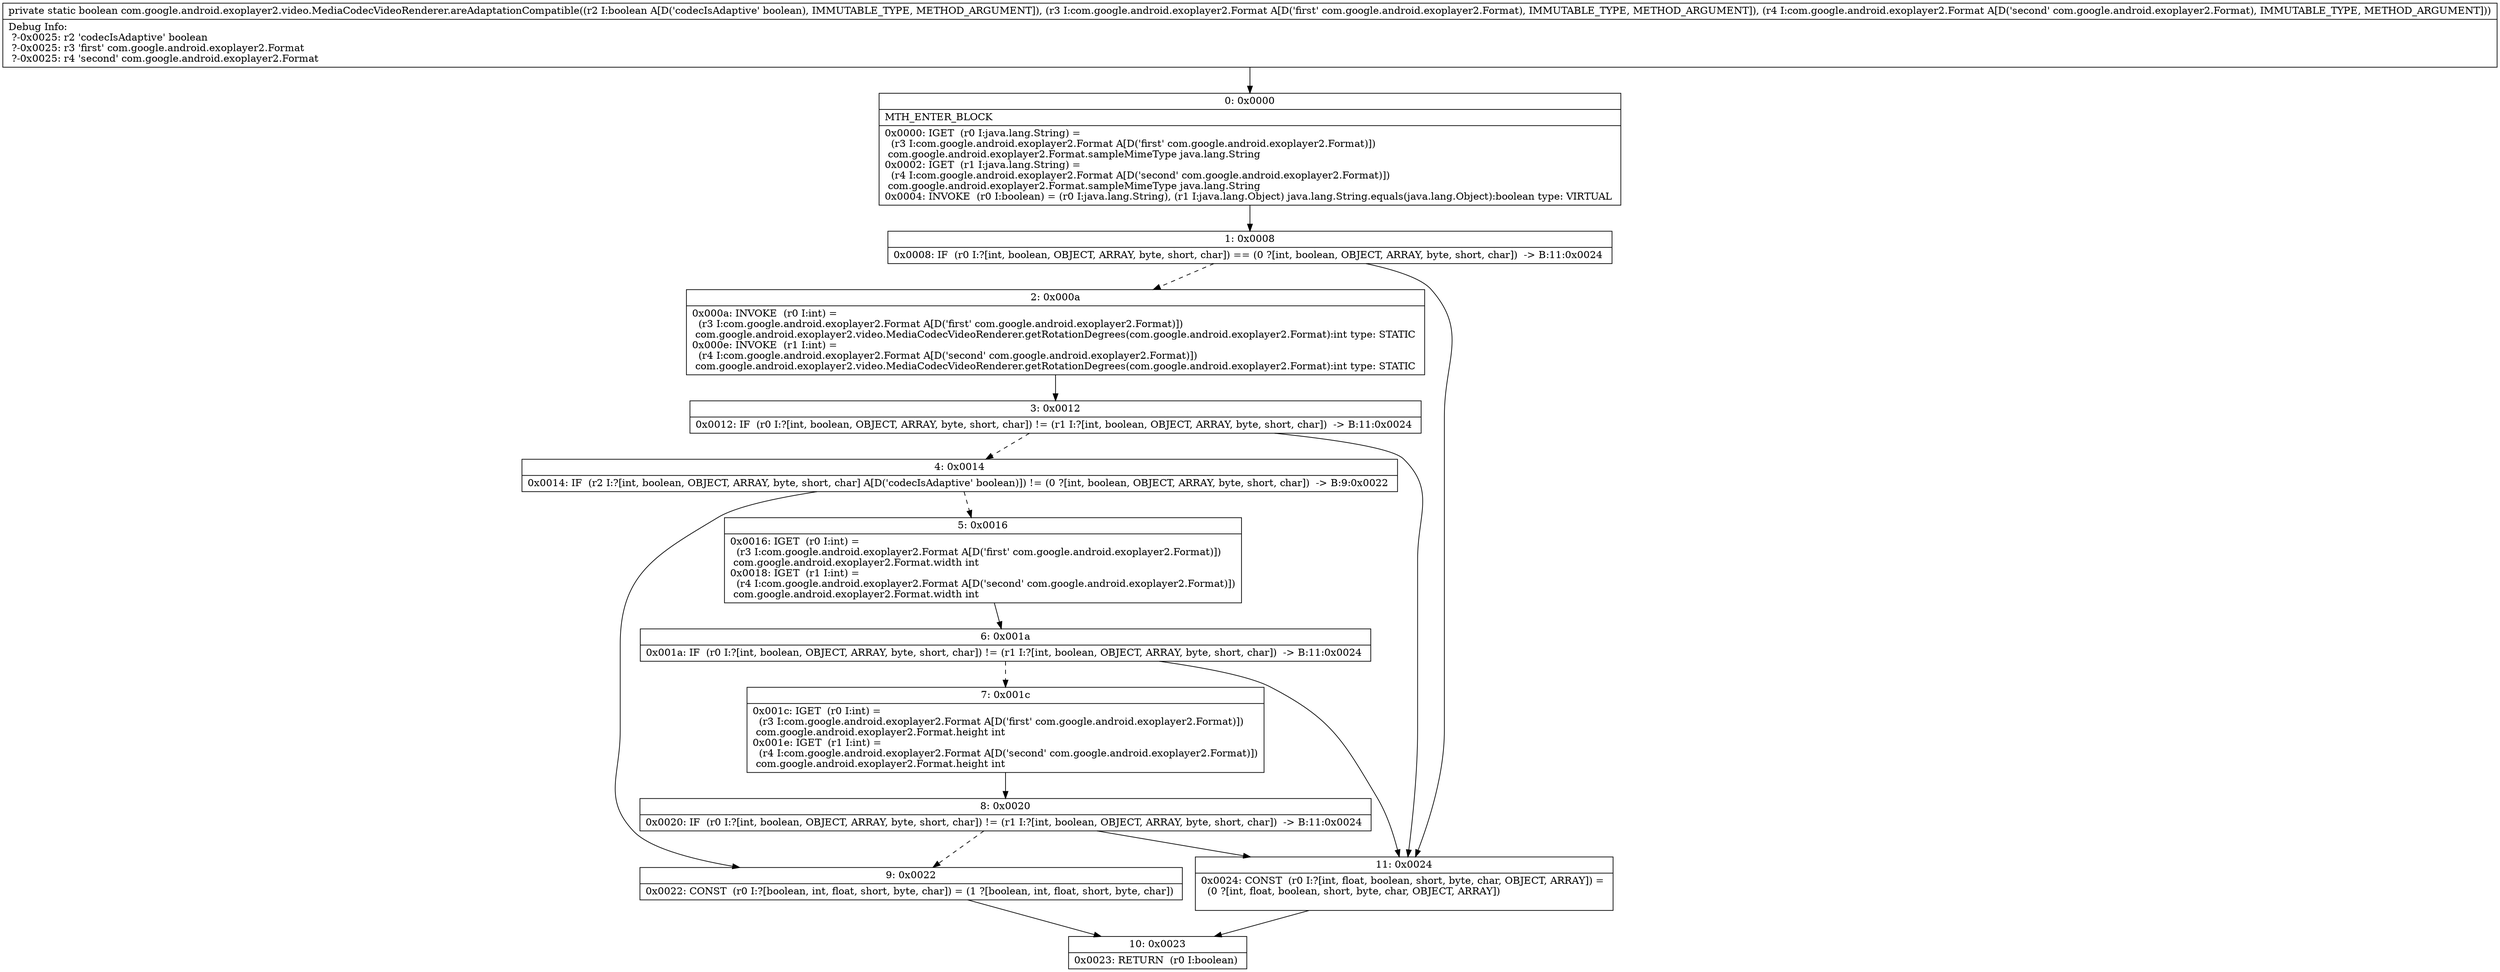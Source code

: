 digraph "CFG forcom.google.android.exoplayer2.video.MediaCodecVideoRenderer.areAdaptationCompatible(ZLcom\/google\/android\/exoplayer2\/Format;Lcom\/google\/android\/exoplayer2\/Format;)Z" {
Node_0 [shape=record,label="{0\:\ 0x0000|MTH_ENTER_BLOCK\l|0x0000: IGET  (r0 I:java.lang.String) = \l  (r3 I:com.google.android.exoplayer2.Format A[D('first' com.google.android.exoplayer2.Format)])\l com.google.android.exoplayer2.Format.sampleMimeType java.lang.String \l0x0002: IGET  (r1 I:java.lang.String) = \l  (r4 I:com.google.android.exoplayer2.Format A[D('second' com.google.android.exoplayer2.Format)])\l com.google.android.exoplayer2.Format.sampleMimeType java.lang.String \l0x0004: INVOKE  (r0 I:boolean) = (r0 I:java.lang.String), (r1 I:java.lang.Object) java.lang.String.equals(java.lang.Object):boolean type: VIRTUAL \l}"];
Node_1 [shape=record,label="{1\:\ 0x0008|0x0008: IF  (r0 I:?[int, boolean, OBJECT, ARRAY, byte, short, char]) == (0 ?[int, boolean, OBJECT, ARRAY, byte, short, char])  \-\> B:11:0x0024 \l}"];
Node_2 [shape=record,label="{2\:\ 0x000a|0x000a: INVOKE  (r0 I:int) = \l  (r3 I:com.google.android.exoplayer2.Format A[D('first' com.google.android.exoplayer2.Format)])\l com.google.android.exoplayer2.video.MediaCodecVideoRenderer.getRotationDegrees(com.google.android.exoplayer2.Format):int type: STATIC \l0x000e: INVOKE  (r1 I:int) = \l  (r4 I:com.google.android.exoplayer2.Format A[D('second' com.google.android.exoplayer2.Format)])\l com.google.android.exoplayer2.video.MediaCodecVideoRenderer.getRotationDegrees(com.google.android.exoplayer2.Format):int type: STATIC \l}"];
Node_3 [shape=record,label="{3\:\ 0x0012|0x0012: IF  (r0 I:?[int, boolean, OBJECT, ARRAY, byte, short, char]) != (r1 I:?[int, boolean, OBJECT, ARRAY, byte, short, char])  \-\> B:11:0x0024 \l}"];
Node_4 [shape=record,label="{4\:\ 0x0014|0x0014: IF  (r2 I:?[int, boolean, OBJECT, ARRAY, byte, short, char] A[D('codecIsAdaptive' boolean)]) != (0 ?[int, boolean, OBJECT, ARRAY, byte, short, char])  \-\> B:9:0x0022 \l}"];
Node_5 [shape=record,label="{5\:\ 0x0016|0x0016: IGET  (r0 I:int) = \l  (r3 I:com.google.android.exoplayer2.Format A[D('first' com.google.android.exoplayer2.Format)])\l com.google.android.exoplayer2.Format.width int \l0x0018: IGET  (r1 I:int) = \l  (r4 I:com.google.android.exoplayer2.Format A[D('second' com.google.android.exoplayer2.Format)])\l com.google.android.exoplayer2.Format.width int \l}"];
Node_6 [shape=record,label="{6\:\ 0x001a|0x001a: IF  (r0 I:?[int, boolean, OBJECT, ARRAY, byte, short, char]) != (r1 I:?[int, boolean, OBJECT, ARRAY, byte, short, char])  \-\> B:11:0x0024 \l}"];
Node_7 [shape=record,label="{7\:\ 0x001c|0x001c: IGET  (r0 I:int) = \l  (r3 I:com.google.android.exoplayer2.Format A[D('first' com.google.android.exoplayer2.Format)])\l com.google.android.exoplayer2.Format.height int \l0x001e: IGET  (r1 I:int) = \l  (r4 I:com.google.android.exoplayer2.Format A[D('second' com.google.android.exoplayer2.Format)])\l com.google.android.exoplayer2.Format.height int \l}"];
Node_8 [shape=record,label="{8\:\ 0x0020|0x0020: IF  (r0 I:?[int, boolean, OBJECT, ARRAY, byte, short, char]) != (r1 I:?[int, boolean, OBJECT, ARRAY, byte, short, char])  \-\> B:11:0x0024 \l}"];
Node_9 [shape=record,label="{9\:\ 0x0022|0x0022: CONST  (r0 I:?[boolean, int, float, short, byte, char]) = (1 ?[boolean, int, float, short, byte, char]) \l}"];
Node_10 [shape=record,label="{10\:\ 0x0023|0x0023: RETURN  (r0 I:boolean) \l}"];
Node_11 [shape=record,label="{11\:\ 0x0024|0x0024: CONST  (r0 I:?[int, float, boolean, short, byte, char, OBJECT, ARRAY]) = \l  (0 ?[int, float, boolean, short, byte, char, OBJECT, ARRAY])\l \l}"];
MethodNode[shape=record,label="{private static boolean com.google.android.exoplayer2.video.MediaCodecVideoRenderer.areAdaptationCompatible((r2 I:boolean A[D('codecIsAdaptive' boolean), IMMUTABLE_TYPE, METHOD_ARGUMENT]), (r3 I:com.google.android.exoplayer2.Format A[D('first' com.google.android.exoplayer2.Format), IMMUTABLE_TYPE, METHOD_ARGUMENT]), (r4 I:com.google.android.exoplayer2.Format A[D('second' com.google.android.exoplayer2.Format), IMMUTABLE_TYPE, METHOD_ARGUMENT]))  | Debug Info:\l  ?\-0x0025: r2 'codecIsAdaptive' boolean\l  ?\-0x0025: r3 'first' com.google.android.exoplayer2.Format\l  ?\-0x0025: r4 'second' com.google.android.exoplayer2.Format\l}"];
MethodNode -> Node_0;
Node_0 -> Node_1;
Node_1 -> Node_2[style=dashed];
Node_1 -> Node_11;
Node_2 -> Node_3;
Node_3 -> Node_4[style=dashed];
Node_3 -> Node_11;
Node_4 -> Node_5[style=dashed];
Node_4 -> Node_9;
Node_5 -> Node_6;
Node_6 -> Node_7[style=dashed];
Node_6 -> Node_11;
Node_7 -> Node_8;
Node_8 -> Node_9[style=dashed];
Node_8 -> Node_11;
Node_9 -> Node_10;
Node_11 -> Node_10;
}

